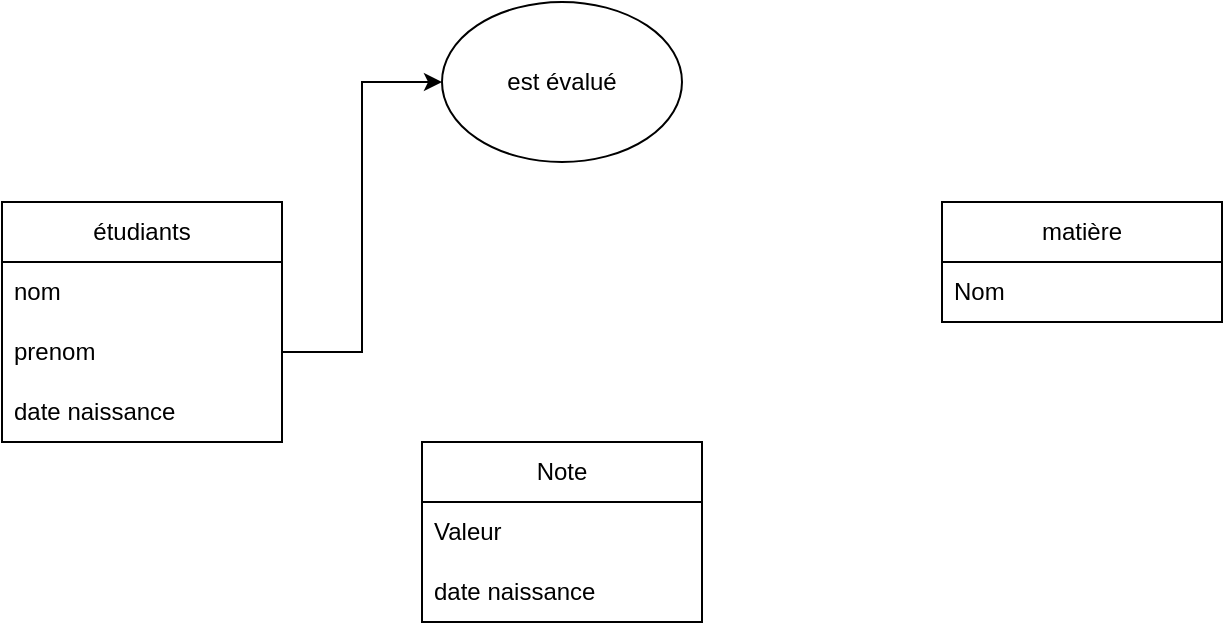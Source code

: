 <mxfile version="20.8.21" type="github">
  <diagram name="Page-1" id="p7AICkQmFtcFDau_lax7">
    <mxGraphModel dx="954" dy="683" grid="1" gridSize="10" guides="1" tooltips="1" connect="1" arrows="1" fold="1" page="1" pageScale="1" pageWidth="827" pageHeight="1169" math="0" shadow="0">
      <root>
        <mxCell id="0" />
        <mxCell id="1" parent="0" />
        <mxCell id="KJwQ-XeUurzAOstddOlc-1" value="étudiants" style="swimlane;fontStyle=0;childLayout=stackLayout;horizontal=1;startSize=30;horizontalStack=0;resizeParent=1;resizeParentMax=0;resizeLast=0;collapsible=1;marginBottom=0;whiteSpace=wrap;html=1;" vertex="1" parent="1">
          <mxGeometry x="90" y="310" width="140" height="120" as="geometry" />
        </mxCell>
        <mxCell id="KJwQ-XeUurzAOstddOlc-2" value="nom" style="text;strokeColor=none;fillColor=none;align=left;verticalAlign=middle;spacingLeft=4;spacingRight=4;overflow=hidden;points=[[0,0.5],[1,0.5]];portConstraint=eastwest;rotatable=0;whiteSpace=wrap;html=1;" vertex="1" parent="KJwQ-XeUurzAOstddOlc-1">
          <mxGeometry y="30" width="140" height="30" as="geometry" />
        </mxCell>
        <mxCell id="KJwQ-XeUurzAOstddOlc-3" value="prenom" style="text;strokeColor=none;fillColor=none;align=left;verticalAlign=middle;spacingLeft=4;spacingRight=4;overflow=hidden;points=[[0,0.5],[1,0.5]];portConstraint=eastwest;rotatable=0;whiteSpace=wrap;html=1;" vertex="1" parent="KJwQ-XeUurzAOstddOlc-1">
          <mxGeometry y="60" width="140" height="30" as="geometry" />
        </mxCell>
        <mxCell id="KJwQ-XeUurzAOstddOlc-4" value="date naissance" style="text;strokeColor=none;fillColor=none;align=left;verticalAlign=middle;spacingLeft=4;spacingRight=4;overflow=hidden;points=[[0,0.5],[1,0.5]];portConstraint=eastwest;rotatable=0;whiteSpace=wrap;html=1;" vertex="1" parent="KJwQ-XeUurzAOstddOlc-1">
          <mxGeometry y="90" width="140" height="30" as="geometry" />
        </mxCell>
        <mxCell id="KJwQ-XeUurzAOstddOlc-5" value="est évalué" style="ellipse;whiteSpace=wrap;html=1;" vertex="1" parent="1">
          <mxGeometry x="310" y="210" width="120" height="80" as="geometry" />
        </mxCell>
        <mxCell id="KJwQ-XeUurzAOstddOlc-6" value="Note" style="swimlane;fontStyle=0;childLayout=stackLayout;horizontal=1;startSize=30;horizontalStack=0;resizeParent=1;resizeParentMax=0;resizeLast=0;collapsible=1;marginBottom=0;whiteSpace=wrap;html=1;" vertex="1" parent="1">
          <mxGeometry x="300" y="430" width="140" height="90" as="geometry" />
        </mxCell>
        <mxCell id="KJwQ-XeUurzAOstddOlc-7" value="Valeur" style="text;strokeColor=none;fillColor=none;align=left;verticalAlign=middle;spacingLeft=4;spacingRight=4;overflow=hidden;points=[[0,0.5],[1,0.5]];portConstraint=eastwest;rotatable=0;whiteSpace=wrap;html=1;" vertex="1" parent="KJwQ-XeUurzAOstddOlc-6">
          <mxGeometry y="30" width="140" height="30" as="geometry" />
        </mxCell>
        <mxCell id="KJwQ-XeUurzAOstddOlc-9" value="date naissance" style="text;strokeColor=none;fillColor=none;align=left;verticalAlign=middle;spacingLeft=4;spacingRight=4;overflow=hidden;points=[[0,0.5],[1,0.5]];portConstraint=eastwest;rotatable=0;whiteSpace=wrap;html=1;" vertex="1" parent="KJwQ-XeUurzAOstddOlc-6">
          <mxGeometry y="60" width="140" height="30" as="geometry" />
        </mxCell>
        <mxCell id="KJwQ-XeUurzAOstddOlc-10" value="matière" style="swimlane;fontStyle=0;childLayout=stackLayout;horizontal=1;startSize=30;horizontalStack=0;resizeParent=1;resizeParentMax=0;resizeLast=0;collapsible=1;marginBottom=0;whiteSpace=wrap;html=1;" vertex="1" parent="1">
          <mxGeometry x="560" y="310" width="140" height="60" as="geometry" />
        </mxCell>
        <mxCell id="KJwQ-XeUurzAOstddOlc-11" value="Nom" style="text;strokeColor=none;fillColor=none;align=left;verticalAlign=middle;spacingLeft=4;spacingRight=4;overflow=hidden;points=[[0,0.5],[1,0.5]];portConstraint=eastwest;rotatable=0;whiteSpace=wrap;html=1;" vertex="1" parent="KJwQ-XeUurzAOstddOlc-10">
          <mxGeometry y="30" width="140" height="30" as="geometry" />
        </mxCell>
        <mxCell id="KJwQ-XeUurzAOstddOlc-14" style="edgeStyle=orthogonalEdgeStyle;rounded=0;orthogonalLoop=1;jettySize=auto;html=1;exitX=1;exitY=0.5;exitDx=0;exitDy=0;entryX=0;entryY=0.5;entryDx=0;entryDy=0;" edge="1" parent="1" source="KJwQ-XeUurzAOstddOlc-3" target="KJwQ-XeUurzAOstddOlc-5">
          <mxGeometry relative="1" as="geometry" />
        </mxCell>
      </root>
    </mxGraphModel>
  </diagram>
</mxfile>
